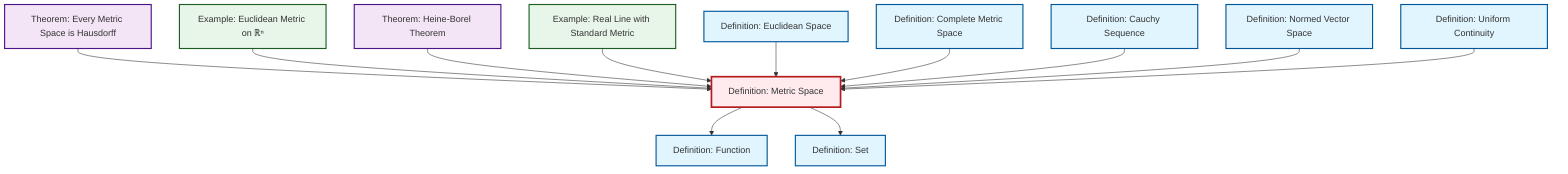 graph TD
    classDef definition fill:#e1f5fe,stroke:#01579b,stroke-width:2px
    classDef theorem fill:#f3e5f5,stroke:#4a148c,stroke-width:2px
    classDef axiom fill:#fff3e0,stroke:#e65100,stroke-width:2px
    classDef example fill:#e8f5e9,stroke:#1b5e20,stroke-width:2px
    classDef current fill:#ffebee,stroke:#b71c1c,stroke-width:3px
    def-euclidean-space["Definition: Euclidean Space"]:::definition
    def-set["Definition: Set"]:::definition
    def-metric-space["Definition: Metric Space"]:::definition
    ex-euclidean-metric["Example: Euclidean Metric on ℝⁿ"]:::example
    def-normed-vector-space["Definition: Normed Vector Space"]:::definition
    def-cauchy-sequence["Definition: Cauchy Sequence"]:::definition
    def-complete-metric-space["Definition: Complete Metric Space"]:::definition
    thm-heine-borel["Theorem: Heine-Borel Theorem"]:::theorem
    def-function["Definition: Function"]:::definition
    ex-real-line-metric["Example: Real Line with Standard Metric"]:::example
    thm-metric-hausdorff["Theorem: Every Metric Space is Hausdorff"]:::theorem
    def-uniform-continuity["Definition: Uniform Continuity"]:::definition
    thm-metric-hausdorff --> def-metric-space
    ex-euclidean-metric --> def-metric-space
    thm-heine-borel --> def-metric-space
    def-metric-space --> def-function
    ex-real-line-metric --> def-metric-space
    def-metric-space --> def-set
    def-euclidean-space --> def-metric-space
    def-complete-metric-space --> def-metric-space
    def-cauchy-sequence --> def-metric-space
    def-normed-vector-space --> def-metric-space
    def-uniform-continuity --> def-metric-space
    class def-metric-space current